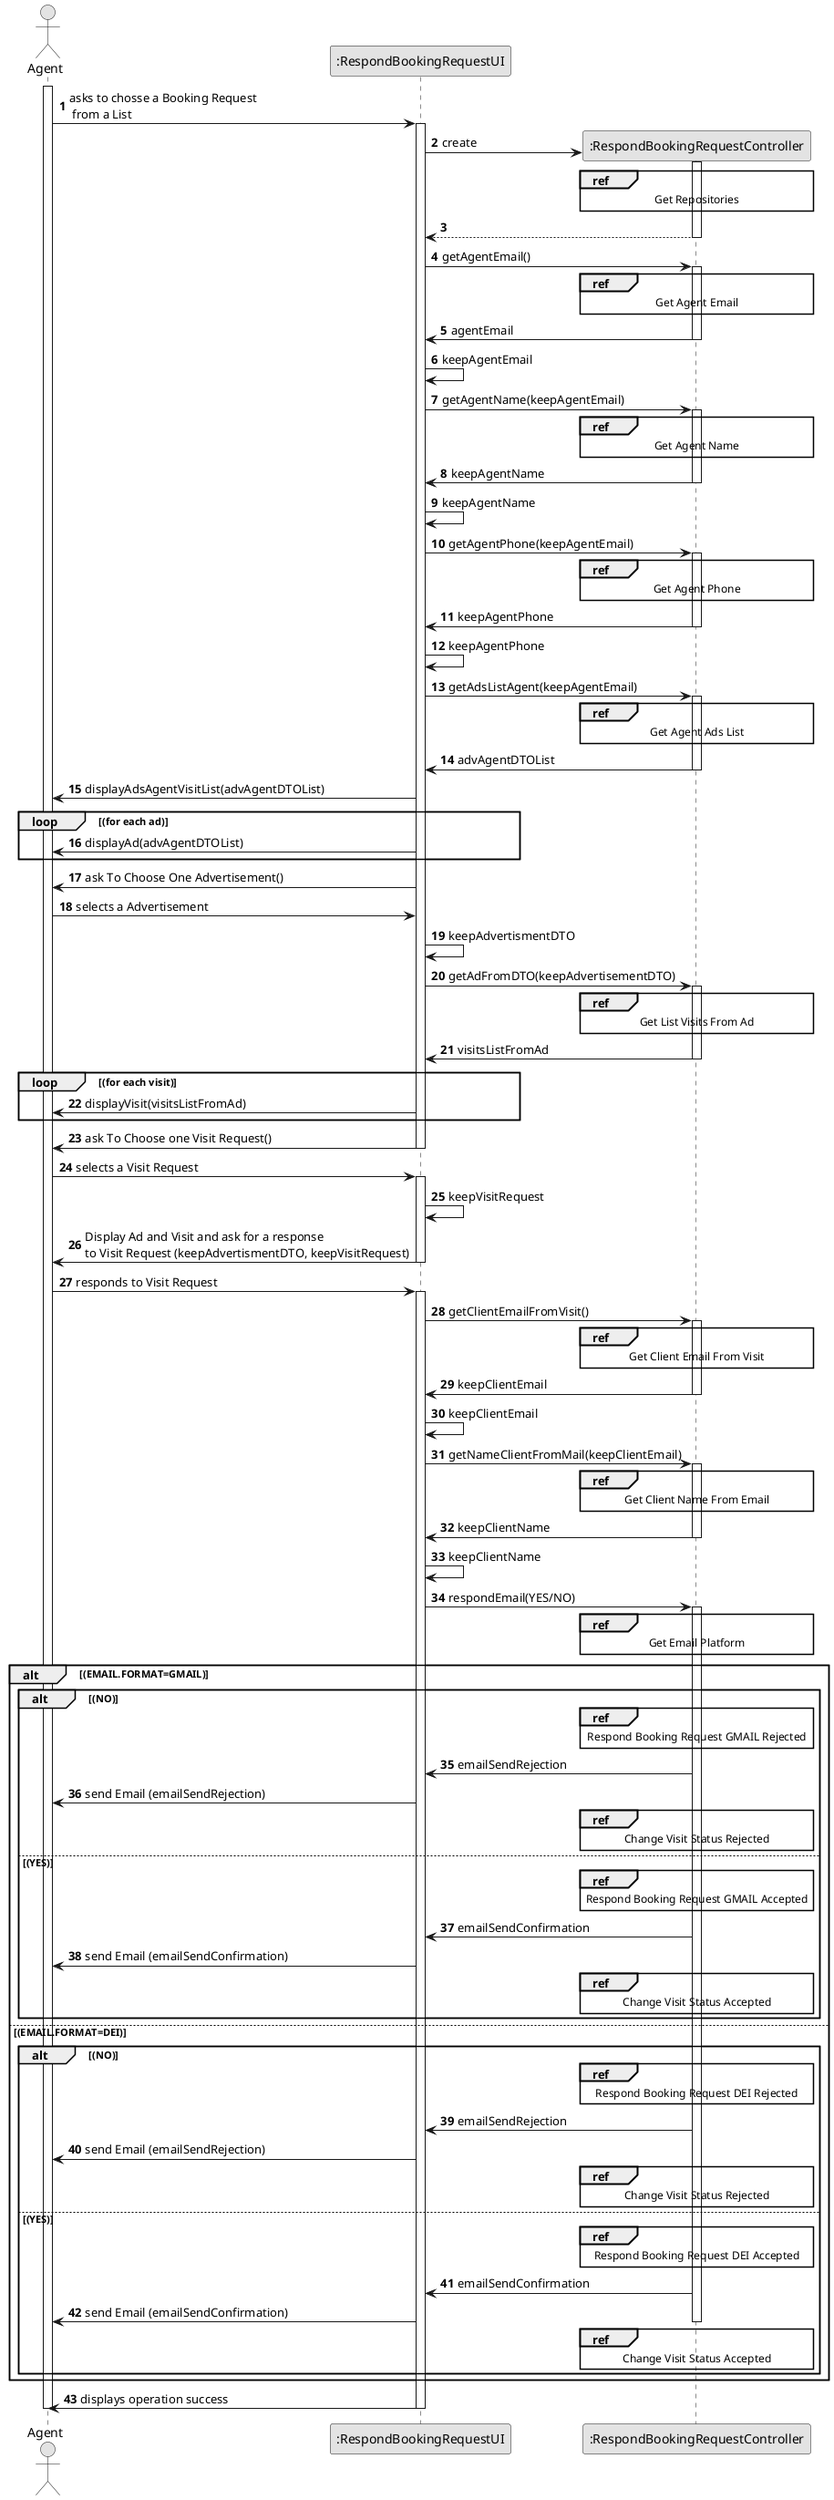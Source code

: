 @startuml
skinparam monochrome true
skinparam packageStyle rectangle
skinparam shadowing false

autonumber

'hide footbox

actor "Agent" as User
participant ":RespondBookingRequestUI" as UI
participant ":RespondBookingRequestController" as CTRL

activate User

    User -> UI : asks to chosse a Booking Request\n from a List
        activate UI

        UI -> CTRL** : create
            activate CTRL
        ref over CTRL
            Get Repositories
        end ref
            CTRL --> UI:

            deactivate CTRL

        UI -> CTRL: getAgentEmail()
            activate CTRL
        ref over CTRL
            Get Agent Email
        end ref
            CTRL -> UI: agentEmail
            deactivate CTRL

        UI -> UI: keepAgentEmail

        UI -> CTRL: getAgentName(keepAgentEmail)
            activate CTRL
        ref over CTRL
            Get Agent Name
        end ref
            CTRL -> UI : keepAgentName
            deactivate CTRL

        UI -> UI: keepAgentName

        UI -> CTRL: getAgentPhone(keepAgentEmail)
            activate CTRL
        ref over CTRL
            Get Agent Phone
        end ref
            CTRL -> UI : keepAgentPhone
            deactivate CTRL

        UI -> UI: keepAgentPhone

        UI -> CTRL :getAdsListAgent(keepAgentEmail)
                activate CTRL
        ref over CTRL
            Get Agent Ads List
        end ref
            CTRL -> UI : advAgentDTOList
            deactivate CTRL

        UI -> User: displayAdsAgentVisitList(advAgentDTOList)

loop (for each ad)

        UI -> User: displayAd(advAgentDTOList)

end
        UI -> User : ask To Choose One Advertisement()

    User -> UI : selects a Advertisement

        UI -> UI: keepAdvertismentDTO

        UI -> CTRL: getAdFromDTO(keepAdvertisementDTO)
            activate CTRL
        ref over CTRL
            Get List Visits From Ad
        end ref
            CTRL -> UI : visitsListFromAd
            deactivate CTRL

    loop (for each visit)

        UI -> User: displayVisit(visitsListFromAd)

    end

        UI -> User : ask To Choose one Visit Request()
        deactivate UI

    User -> UI : selects a Visit Request
        activate UI

        UI  ->  UI: keepVisitRequest

        UI -> User : Display Ad and Visit and ask for a response \nto Visit Request (keepAdvertismentDTO, keepVisitRequest)
        deactivate UI

    User -> UI : responds to Visit Request
        activate UI

        UI -> CTRL: getClientEmailFromVisit()
        activate CTRL
        ref over CTRL
            Get Client Email From Visit
        end ref
            CTRL -> UI : keepClientEmail
            deactivate CTRL

        UI -> UI: keepClientEmail

        UI -> CTRL: getNameClientFromMail(keepClientEmail)
            activate CTRL
        ref over CTRL
            Get Client Name From Email
        end ref
            CTRL -> UI: keepClientName
            deactivate CTRL

        UI -> UI: keepClientName

        UI -> CTRL: respondEmail(YES/NO)
        activate CTRL
        ref over CTRL
            Get Email Platform
        end ref

alt (EMAIL.FORMAT=GMAIL)

    alt (NO)
        ref over CTRL
            Respond Booking Request GMAIL Rejected
        end ref

        CTRL -> UI: emailSendRejection

    UI -> User: send Email (emailSendRejection)

        ref over CTRL
            Change Visit Status Rejected
        end ref

    else (YES)
        ref over CTRL
            Respond Booking Request GMAIL Accepted
        end ref

        CTRL -> UI: emailSendConfirmation

    UI -> User: send Email (emailSendConfirmation)

        ref over CTRL
            Change Visit Status Accepted
        end ref

    end

else (EMAIL.FORMAT=DEI)

    alt (NO)
        ref over CTRL
            Respond Booking Request DEI Rejected
        end ref

        CTRL -> UI: emailSendRejection

    UI -> User: send Email (emailSendRejection)

        ref over CTRL
            Change Visit Status Rejected
        end ref

    else (YES)
        ref over CTRL
            Respond Booking Request DEI Accepted
        end ref

        CTRL -> UI: emailSendConfirmation

    UI -> User: send Email (emailSendConfirmation)

        ref over CTRL
            Change Visit Status Accepted
        end ref

        deactivate CTRL

    end

end

        UI -> User : displays operation success
        deactivate UI


deactivate User

@enduml